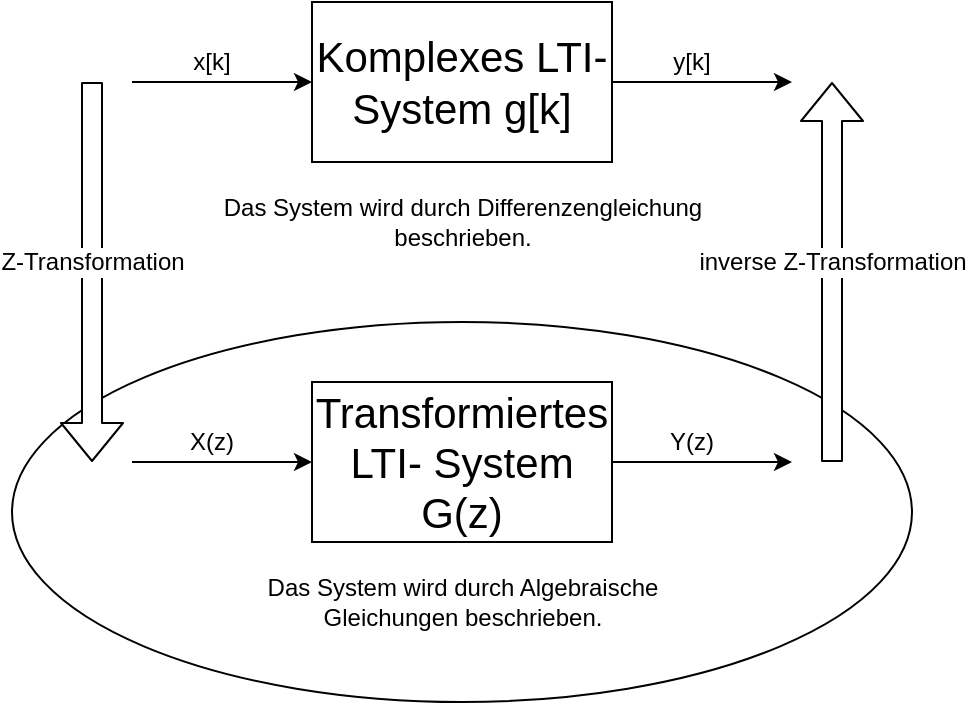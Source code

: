 <mxGraphModel dx="1206" dy="721" grid="1" gridSize="10" guides="1" tooltips="1" connect="1" arrows="1" fold="1" page="1" pageScale="1" pageWidth="827" pageHeight="1169" background="#ffffff"><root><mxCell id="0"/><mxCell id="1" parent="0"/><mxCell id="21" value="" style="ellipse;whiteSpace=wrap;html=1;" vertex="1" parent="1"><mxGeometry x="180" y="240" width="450" height="190" as="geometry"/></mxCell><mxCell id="3" value="&lt;font style=&quot;font-size: 21px&quot;&gt;Komplexes LTI-&lt;font style=&quot;font-size: 21px&quot;&gt;System g[k]&lt;/font&gt;&lt;/font&gt;" style="rounded=0;whiteSpace=wrap;html=1;" vertex="1" parent="1"><mxGeometry x="330" y="80" width="150" height="80" as="geometry"/></mxCell><mxCell id="4" value="" style="endArrow=classic;html=1;entryX=0;entryY=0.5;" edge="1" parent="1" target="3"><mxGeometry width="50" height="50" relative="1" as="geometry"><mxPoint x="240" y="120" as="sourcePoint"/><mxPoint x="210" y="90" as="targetPoint"/></mxGeometry></mxCell><mxCell id="5" value="" style="endArrow=classic;html=1;entryX=0;entryY=0.5;" edge="1" parent="1"><mxGeometry width="50" height="50" relative="1" as="geometry"><mxPoint x="480" y="120" as="sourcePoint"/><mxPoint x="570" y="120" as="targetPoint"/></mxGeometry></mxCell><mxCell id="6" value="x[k]" style="text;html=1;strokeColor=none;fillColor=none;align=center;verticalAlign=middle;whiteSpace=wrap;rounded=0;" vertex="1" parent="1"><mxGeometry x="260" y="100" width="40" height="20" as="geometry"/></mxCell><mxCell id="7" value="y[k]" style="text;html=1;strokeColor=none;fillColor=none;align=center;verticalAlign=middle;whiteSpace=wrap;rounded=0;" vertex="1" parent="1"><mxGeometry x="500" y="100" width="40" height="20" as="geometry"/></mxCell><mxCell id="8" value="Das System wird durch Differenzengleichung beschrieben." style="text;html=1;strokeColor=none;fillColor=none;align=center;verticalAlign=middle;whiteSpace=wrap;rounded=0;" vertex="1" parent="1"><mxGeometry x="283" y="180" width="245" height="20" as="geometry"/></mxCell><mxCell id="11" value="&lt;font style=&quot;font-size: 21px&quot;&gt;Transformiertes LTI- System G(z)&lt;/font&gt;" style="rounded=0;whiteSpace=wrap;html=1;" vertex="1" parent="1"><mxGeometry x="330" y="270" width="150" height="80" as="geometry"/></mxCell><mxCell id="12" value="" style="endArrow=classic;html=1;entryX=0;entryY=0.5;" edge="1" target="11" parent="1"><mxGeometry width="50" height="50" relative="1" as="geometry"><mxPoint x="240" y="310" as="sourcePoint"/><mxPoint x="210" y="280" as="targetPoint"/></mxGeometry></mxCell><mxCell id="13" value="" style="endArrow=classic;html=1;entryX=0;entryY=0.5;" edge="1" parent="1"><mxGeometry width="50" height="50" relative="1" as="geometry"><mxPoint x="480" y="310" as="sourcePoint"/><mxPoint x="570" y="310" as="targetPoint"/></mxGeometry></mxCell><mxCell id="14" value="X(z)" style="text;html=1;strokeColor=none;fillColor=none;align=center;verticalAlign=middle;whiteSpace=wrap;rounded=0;" vertex="1" parent="1"><mxGeometry x="260" y="290" width="40" height="20" as="geometry"/></mxCell><mxCell id="15" value="Y(z)" style="text;html=1;strokeColor=none;fillColor=none;align=center;verticalAlign=middle;whiteSpace=wrap;rounded=0;" vertex="1" parent="1"><mxGeometry x="500" y="290" width="40" height="20" as="geometry"/></mxCell><mxCell id="16" value="Das System wird durch Algebraische Gleichungen beschrieben." style="text;html=1;strokeColor=none;fillColor=none;align=center;verticalAlign=middle;whiteSpace=wrap;rounded=0;" vertex="1" parent="1"><mxGeometry x="283" y="370" width="245" height="20" as="geometry"/></mxCell><mxCell id="17" value="" style="shape=flexArrow;endArrow=classic;html=1;fillColor=#ffffff;" edge="1" parent="1"><mxGeometry width="50" height="50" relative="1" as="geometry"><mxPoint x="220" y="120" as="sourcePoint"/><mxPoint x="220" y="310" as="targetPoint"/></mxGeometry></mxCell><mxCell id="18" value="Z-Transformation" style="text;html=1;resizable=0;points=[];align=center;verticalAlign=middle;labelBackgroundColor=#ffffff;" vertex="1" connectable="0" parent="17"><mxGeometry x="0.211" y="1" relative="1" as="geometry"><mxPoint x="-1" y="-25" as="offset"/></mxGeometry></mxCell><mxCell id="19" value="" style="shape=flexArrow;endArrow=classic;html=1;fillColor=#ffffff;" edge="1" parent="1"><mxGeometry width="50" height="50" relative="1" as="geometry"><mxPoint x="590" y="310" as="sourcePoint"/><mxPoint x="590" y="120" as="targetPoint"/></mxGeometry></mxCell><mxCell id="20" value="inverse Z-Transformation" style="text;html=1;resizable=0;points=[];align=center;verticalAlign=middle;labelBackgroundColor=#ffffff;" vertex="1" connectable="0" parent="19"><mxGeometry x="0.211" y="1" relative="1" as="geometry"><mxPoint x="1" y="15" as="offset"/></mxGeometry></mxCell></root></mxGraphModel>